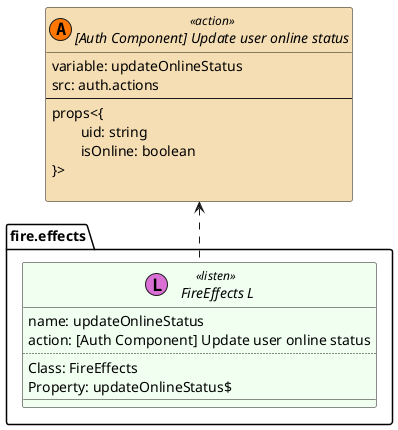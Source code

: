 @startuml [Auth Component] Update user online status

set namespaceSeparator ::
skinparam class {
    BackgroundColor<<listen>> HoneyDew
    BackgroundColor<<action>> Wheat
    BackgroundColor<<dispatch>> Technology
}

interface "[Auth Component] Update user online status" << (A,#FF7700) action >> {
            variable: updateOnlineStatus
            src: auth.actions
            --
            props<{
\tuid: string
\tisOnline: boolean
}>

        }

        
interface "fire.effects:: FireEffects L" << (L,orchid) listen >> {
            name: updateOnlineStatus
            action: [Auth Component] Update user online status
            ..
            Class: FireEffects
Property: updateOnlineStatus$
            __
        }
        "[Auth Component] Update user online status" <.down. "fire.effects:: FireEffects L"
 

@enduml